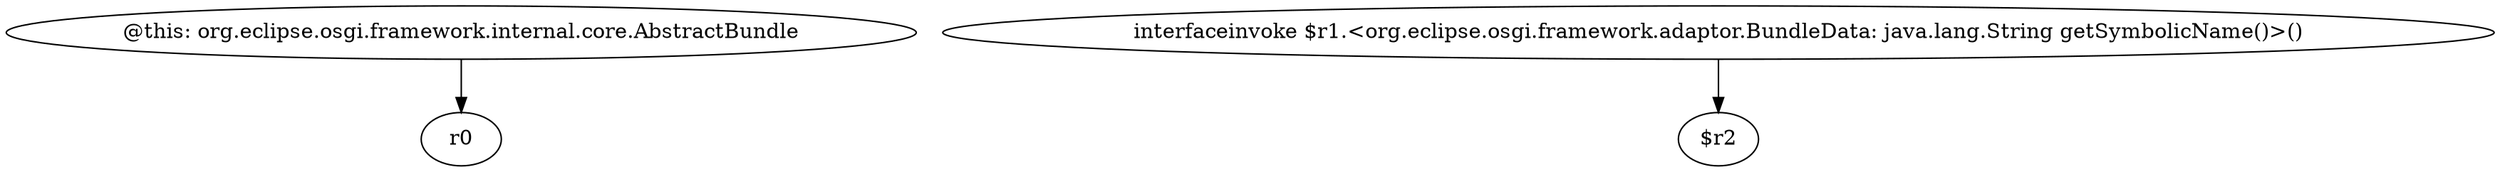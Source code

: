 digraph g {
0[label="@this: org.eclipse.osgi.framework.internal.core.AbstractBundle"]
1[label="r0"]
0->1[label=""]
2[label="interfaceinvoke $r1.<org.eclipse.osgi.framework.adaptor.BundleData: java.lang.String getSymbolicName()>()"]
3[label="$r2"]
2->3[label=""]
}